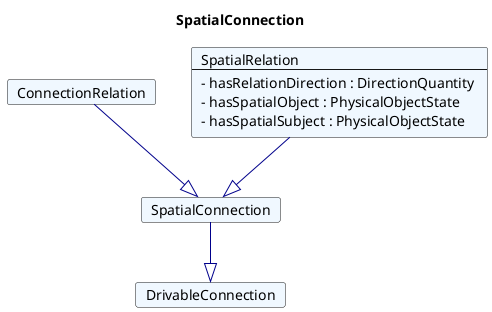@startuml
Title SpatialConnection 

Card SpatialConnection #F0F8FF [
SpatialConnection
]
Card ConnectionRelation #F0F8FF [
ConnectionRelation
]
ConnectionRelation --|> SpatialConnection  #00008B 
Card SpatialRelation #F0F8FF [
SpatialRelation
----
- hasRelationDirection : DirectionQuantity 
- hasSpatialObject : PhysicalObjectState 
- hasSpatialSubject : PhysicalObjectState 
]
SpatialRelation --|> SpatialConnection  #00008B 
Card DrivableConnection #F0F8FF [
DrivableConnection
]
SpatialConnection --|> DrivableConnection  #00008B 
@enduml